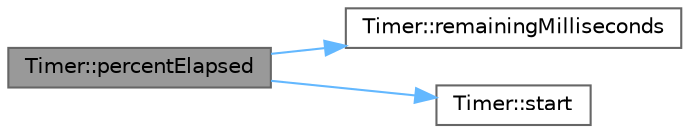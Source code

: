 digraph "Timer::percentElapsed"
{
 // INTERACTIVE_SVG=YES
 // LATEX_PDF_SIZE
  bgcolor="transparent";
  edge [fontname=Helvetica,fontsize=10,labelfontname=Helvetica,labelfontsize=10];
  node [fontname=Helvetica,fontsize=10,shape=box,height=0.2,width=0.4];
  rankdir="LR";
  Node1 [id="Node000001",label="Timer::percentElapsed",height=0.2,width=0.4,color="gray40", fillcolor="grey60", style="filled", fontcolor="black",tooltip="Returns the percentage of time that has elapsed since the timer started."];
  Node1 -> Node2 [id="edge1_Node000001_Node000002",color="steelblue1",style="solid",tooltip=" "];
  Node2 [id="Node000002",label="Timer::remainingMilliseconds",height=0.2,width=0.4,color="grey40", fillcolor="white", style="filled",URL="$class_timer.html#a330607659937f497389c9989812cd925",tooltip="Returns the remaining time in milliseconds."];
  Node1 -> Node3 [id="edge2_Node000001_Node000003",color="steelblue1",style="solid",tooltip=" "];
  Node3 [id="Node000003",label="Timer::start",height=0.2,width=0.4,color="grey40", fillcolor="white", style="filled",URL="$class_timer.html#aded1ecf859b397258dcfa95d3d7cfc41",tooltip="Starts the timer by setting the end time based on the current time plus the countdown duration."];
}
